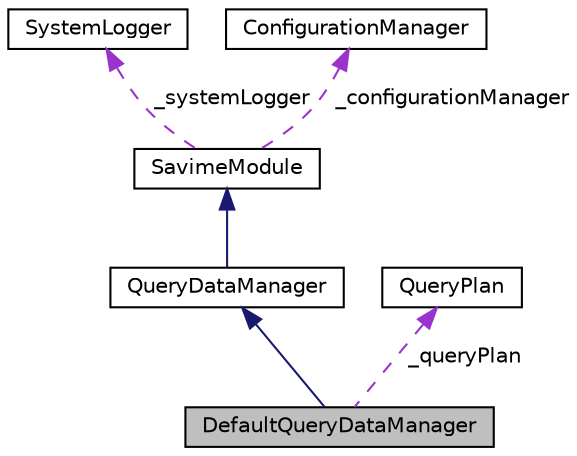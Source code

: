 digraph "DefaultQueryDataManager"
{
  edge [fontname="Helvetica",fontsize="10",labelfontname="Helvetica",labelfontsize="10"];
  node [fontname="Helvetica",fontsize="10",shape=record];
  Node3 [label="DefaultQueryDataManager",height=0.2,width=0.4,color="black", fillcolor="grey75", style="filled", fontcolor="black"];
  Node4 -> Node3 [dir="back",color="midnightblue",fontsize="10",style="solid",fontname="Helvetica"];
  Node4 [label="QueryDataManager",height=0.2,width=0.4,color="black", fillcolor="white", style="filled",URL="$classQueryDataManager.html"];
  Node5 -> Node4 [dir="back",color="midnightblue",fontsize="10",style="solid",fontname="Helvetica"];
  Node5 [label="SavimeModule",height=0.2,width=0.4,color="black", fillcolor="white", style="filled",URL="$classSavimeModule.html"];
  Node6 -> Node5 [dir="back",color="darkorchid3",fontsize="10",style="dashed",label=" _systemLogger" ,fontname="Helvetica"];
  Node6 [label="SystemLogger",height=0.2,width=0.4,color="black", fillcolor="white", style="filled",URL="$classSystemLogger.html"];
  Node7 -> Node5 [dir="back",color="darkorchid3",fontsize="10",style="dashed",label=" _configurationManager" ,fontname="Helvetica"];
  Node7 [label="ConfigurationManager",height=0.2,width=0.4,color="black", fillcolor="white", style="filled",URL="$classConfigurationManager.html"];
  Node8 -> Node3 [dir="back",color="darkorchid3",fontsize="10",style="dashed",label=" _queryPlan" ,fontname="Helvetica"];
  Node8 [label="QueryPlan",height=0.2,width=0.4,color="black", fillcolor="white", style="filled",URL="$classQueryPlan.html"];
}
